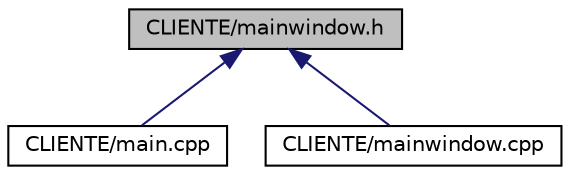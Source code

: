 digraph "CLIENTE/mainwindow.h"
{
  edge [fontname="Helvetica",fontsize="10",labelfontname="Helvetica",labelfontsize="10"];
  node [fontname="Helvetica",fontsize="10",shape=record];
  Node2 [label="CLIENTE/mainwindow.h",height=0.2,width=0.4,color="black", fillcolor="grey75", style="filled", fontcolor="black"];
  Node2 -> Node3 [dir="back",color="midnightblue",fontsize="10",style="solid",fontname="Helvetica"];
  Node3 [label="CLIENTE/main.cpp",height=0.2,width=0.4,color="black", fillcolor="white", style="filled",URL="$_c_l_i_e_n_t_e_2main_8cpp.html"];
  Node2 -> Node4 [dir="back",color="midnightblue",fontsize="10",style="solid",fontname="Helvetica"];
  Node4 [label="CLIENTE/mainwindow.cpp",height=0.2,width=0.4,color="black", fillcolor="white", style="filled",URL="$mainwindow_8cpp.html"];
}
